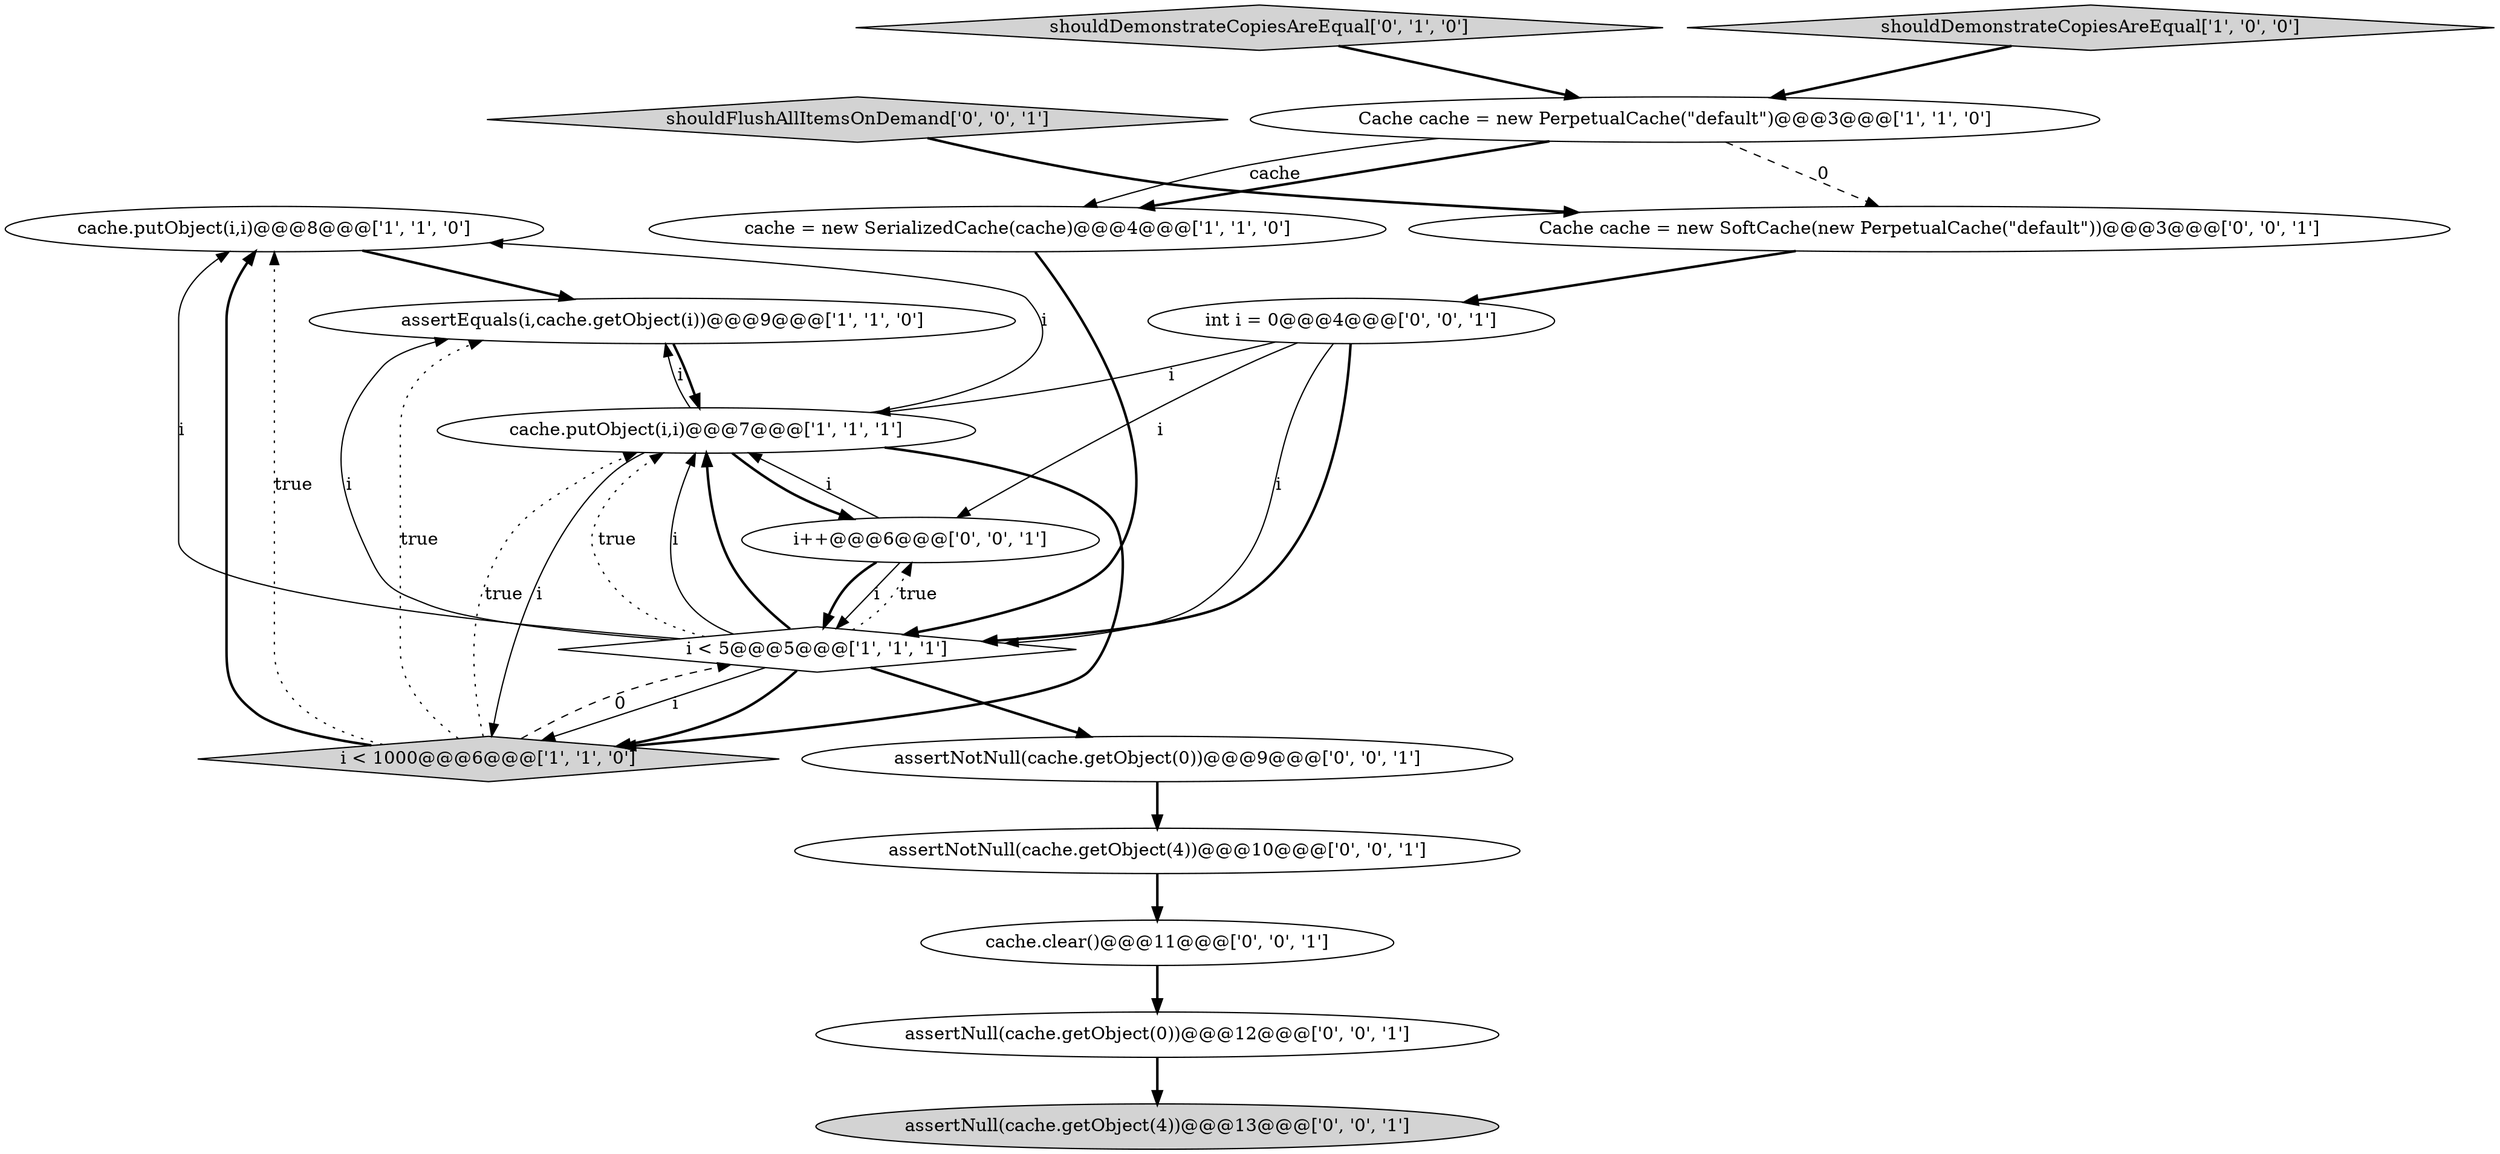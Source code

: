digraph {
1 [style = filled, label = "cache.putObject(i,i)@@@8@@@['1', '1', '0']", fillcolor = white, shape = ellipse image = "AAA0AAABBB1BBB"];
0 [style = filled, label = "assertEquals(i,cache.getObject(i))@@@9@@@['1', '1', '0']", fillcolor = white, shape = ellipse image = "AAA0AAABBB1BBB"];
8 [style = filled, label = "shouldDemonstrateCopiesAreEqual['0', '1', '0']", fillcolor = lightgray, shape = diamond image = "AAA0AAABBB2BBB"];
7 [style = filled, label = "cache = new SerializedCache(cache)@@@4@@@['1', '1', '0']", fillcolor = white, shape = ellipse image = "AAA0AAABBB1BBB"];
9 [style = filled, label = "shouldFlushAllItemsOnDemand['0', '0', '1']", fillcolor = lightgray, shape = diamond image = "AAA0AAABBB3BBB"];
3 [style = filled, label = "i < 1000@@@6@@@['1', '1', '0']", fillcolor = lightgray, shape = diamond image = "AAA0AAABBB1BBB"];
2 [style = filled, label = "Cache cache = new PerpetualCache(\"default\")@@@3@@@['1', '1', '0']", fillcolor = white, shape = ellipse image = "AAA0AAABBB1BBB"];
16 [style = filled, label = "assertNotNull(cache.getObject(0))@@@9@@@['0', '0', '1']", fillcolor = white, shape = ellipse image = "AAA0AAABBB3BBB"];
11 [style = filled, label = "assertNull(cache.getObject(0))@@@12@@@['0', '0', '1']", fillcolor = white, shape = ellipse image = "AAA0AAABBB3BBB"];
17 [style = filled, label = "assertNotNull(cache.getObject(4))@@@10@@@['0', '0', '1']", fillcolor = white, shape = ellipse image = "AAA0AAABBB3BBB"];
13 [style = filled, label = "cache.clear()@@@11@@@['0', '0', '1']", fillcolor = white, shape = ellipse image = "AAA0AAABBB3BBB"];
12 [style = filled, label = "i++@@@6@@@['0', '0', '1']", fillcolor = white, shape = ellipse image = "AAA0AAABBB3BBB"];
4 [style = filled, label = "i < 5@@@5@@@['1', '1', '1']", fillcolor = white, shape = diamond image = "AAA0AAABBB1BBB"];
5 [style = filled, label = "cache.putObject(i,i)@@@7@@@['1', '1', '1']", fillcolor = white, shape = ellipse image = "AAA0AAABBB1BBB"];
14 [style = filled, label = "assertNull(cache.getObject(4))@@@13@@@['0', '0', '1']", fillcolor = lightgray, shape = ellipse image = "AAA0AAABBB3BBB"];
10 [style = filled, label = "int i = 0@@@4@@@['0', '0', '1']", fillcolor = white, shape = ellipse image = "AAA0AAABBB3BBB"];
6 [style = filled, label = "shouldDemonstrateCopiesAreEqual['1', '0', '0']", fillcolor = lightgray, shape = diamond image = "AAA0AAABBB1BBB"];
15 [style = filled, label = "Cache cache = new SoftCache(new PerpetualCache(\"default\"))@@@3@@@['0', '0', '1']", fillcolor = white, shape = ellipse image = "AAA0AAABBB3BBB"];
5->3 [style = bold, label=""];
4->5 [style = dotted, label="true"];
4->3 [style = bold, label=""];
10->12 [style = solid, label="i"];
15->10 [style = bold, label=""];
10->5 [style = solid, label="i"];
3->1 [style = bold, label=""];
5->3 [style = solid, label="i"];
11->14 [style = bold, label=""];
4->1 [style = solid, label="i"];
4->3 [style = solid, label="i"];
10->4 [style = solid, label="i"];
7->4 [style = bold, label=""];
1->0 [style = bold, label=""];
4->5 [style = solid, label="i"];
5->1 [style = solid, label="i"];
16->17 [style = bold, label=""];
3->4 [style = dashed, label="0"];
13->11 [style = bold, label=""];
6->2 [style = bold, label=""];
2->15 [style = dashed, label="0"];
3->5 [style = dotted, label="true"];
12->5 [style = solid, label="i"];
8->2 [style = bold, label=""];
12->4 [style = bold, label=""];
5->12 [style = bold, label=""];
9->15 [style = bold, label=""];
12->4 [style = solid, label="i"];
3->0 [style = dotted, label="true"];
5->0 [style = solid, label="i"];
10->4 [style = bold, label=""];
4->0 [style = solid, label="i"];
17->13 [style = bold, label=""];
2->7 [style = bold, label=""];
4->12 [style = dotted, label="true"];
4->5 [style = bold, label=""];
3->1 [style = dotted, label="true"];
2->7 [style = solid, label="cache"];
4->16 [style = bold, label=""];
0->5 [style = bold, label=""];
}
